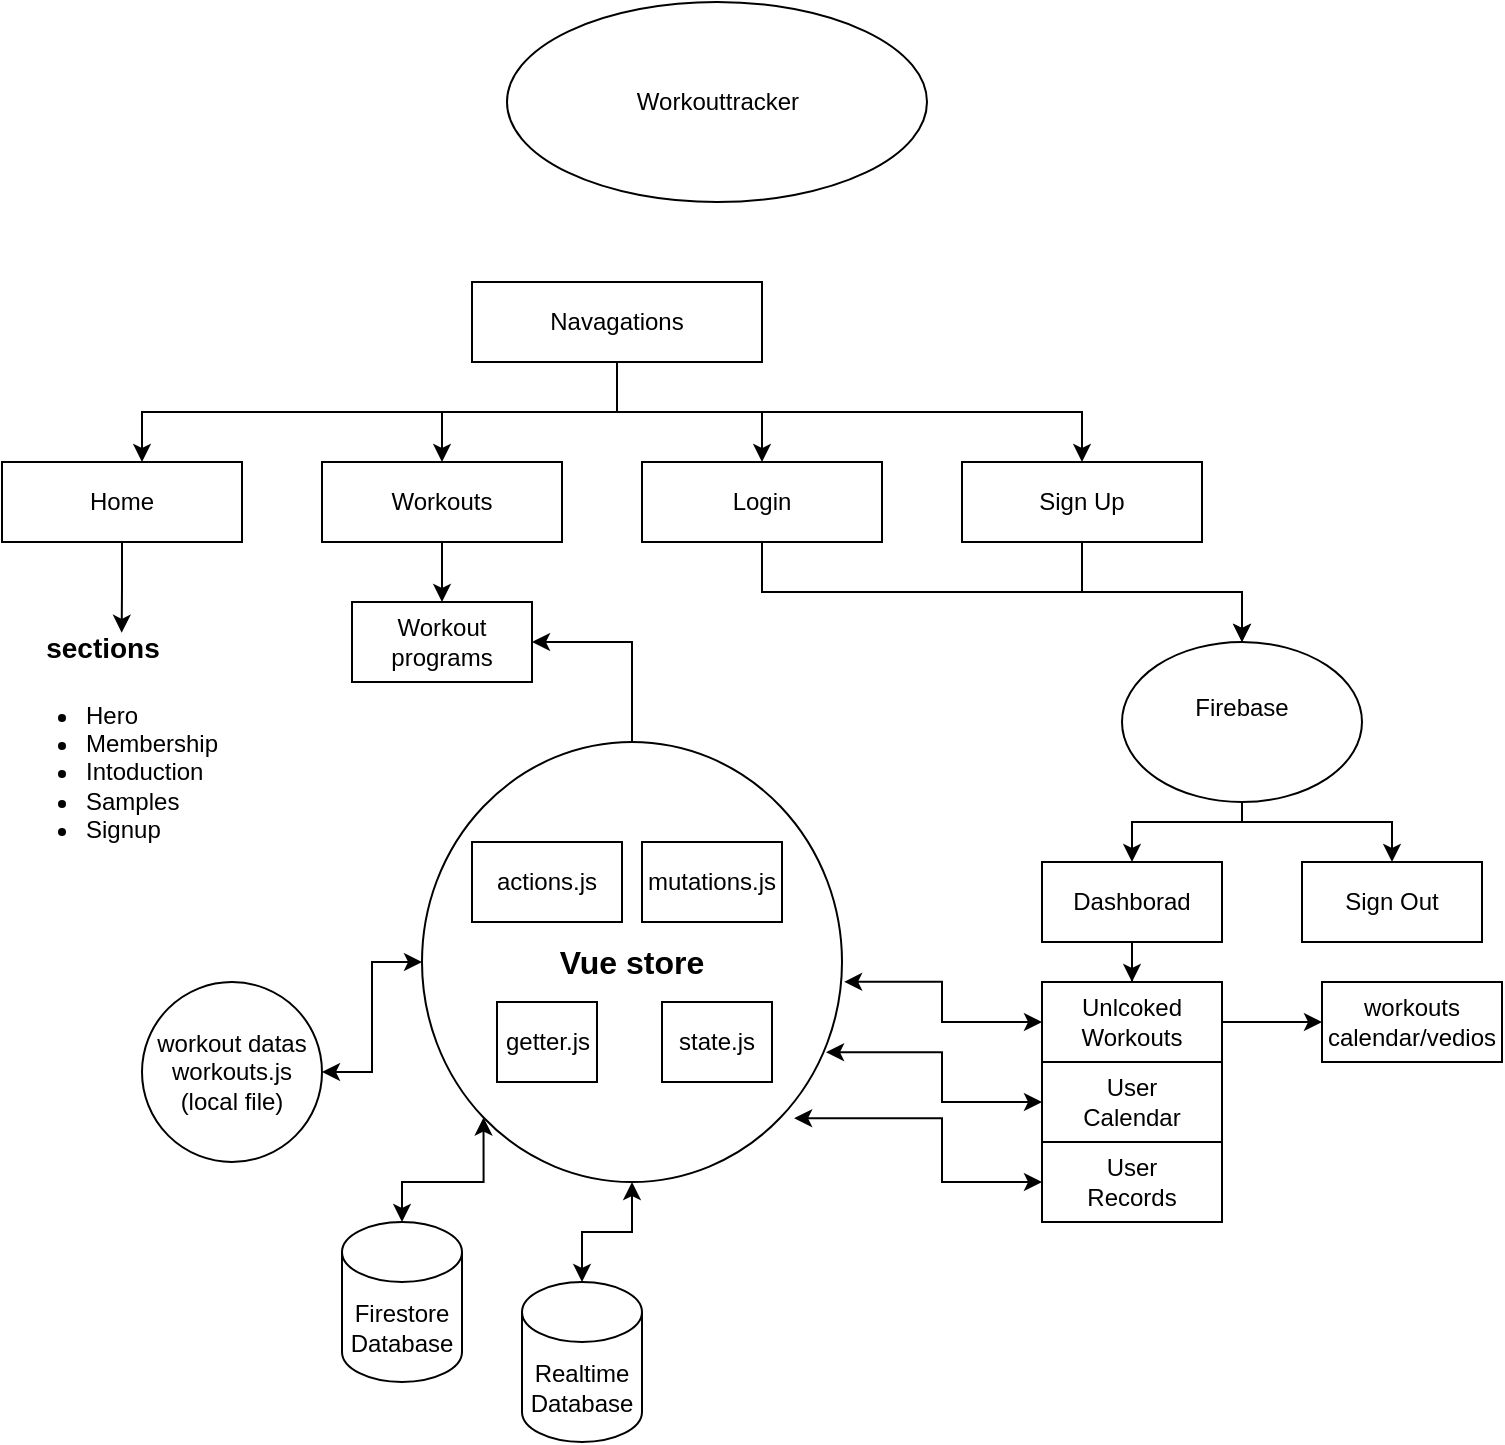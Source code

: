 <mxfile>
    <diagram id="EysfO5Cv16V-J-udMCJS" name="Page-1">
        <mxGraphModel dx="706" dy="526" grid="1" gridSize="10" guides="1" tooltips="1" connect="1" arrows="1" fold="1" page="1" pageScale="1" pageWidth="850" pageHeight="1100" math="0" shadow="0">
            <root>
                <mxCell id="0"/>
                <mxCell id="1" parent="0"/>
                <mxCell id="2" value="Workouttracker" style="ellipse;whiteSpace=wrap;html=1;" parent="1" vertex="1">
                    <mxGeometry x="342.5" y="190" width="210" height="100" as="geometry"/>
                </mxCell>
                <mxCell id="127" style="edgeStyle=orthogonalEdgeStyle;rounded=0;orthogonalLoop=1;jettySize=auto;html=1;entryX=0.623;entryY=0.039;entryDx=0;entryDy=0;entryPerimeter=0;" parent="1" source="5" target="70" edge="1">
                    <mxGeometry relative="1" as="geometry"/>
                </mxCell>
                <mxCell id="5" value="Home" style="rounded=0;whiteSpace=wrap;html=1;" parent="1" vertex="1">
                    <mxGeometry x="90" y="420" width="120" height="40" as="geometry"/>
                </mxCell>
                <mxCell id="128" style="edgeStyle=orthogonalEdgeStyle;rounded=0;orthogonalLoop=1;jettySize=auto;html=1;entryX=0.5;entryY=0;entryDx=0;entryDy=0;" parent="1" source="7" target="45" edge="1">
                    <mxGeometry relative="1" as="geometry"/>
                </mxCell>
                <mxCell id="7" value="Workouts" style="rounded=0;whiteSpace=wrap;html=1;" parent="1" vertex="1">
                    <mxGeometry x="250" y="420" width="120" height="40" as="geometry"/>
                </mxCell>
                <mxCell id="129" style="edgeStyle=orthogonalEdgeStyle;rounded=0;orthogonalLoop=1;jettySize=auto;html=1;entryX=0.5;entryY=0;entryDx=0;entryDy=0;" parent="1" source="8" target="7" edge="1">
                    <mxGeometry relative="1" as="geometry">
                        <mxPoint x="397.5" y="410" as="targetPoint"/>
                        <Array as="points">
                            <mxPoint x="398" y="395"/>
                            <mxPoint x="310" y="395"/>
                        </Array>
                    </mxGeometry>
                </mxCell>
                <mxCell id="130" style="edgeStyle=orthogonalEdgeStyle;rounded=0;orthogonalLoop=1;jettySize=auto;html=1;entryX=0.5;entryY=0;entryDx=0;entryDy=0;" parent="1" source="8" target="14" edge="1">
                    <mxGeometry relative="1" as="geometry"/>
                </mxCell>
                <mxCell id="132" style="edgeStyle=orthogonalEdgeStyle;rounded=0;orthogonalLoop=1;jettySize=auto;html=1;" parent="1" source="8" edge="1">
                    <mxGeometry relative="1" as="geometry">
                        <mxPoint x="160" y="420" as="targetPoint"/>
                        <Array as="points">
                            <mxPoint x="398" y="395"/>
                            <mxPoint x="160" y="395"/>
                            <mxPoint x="160" y="420"/>
                        </Array>
                    </mxGeometry>
                </mxCell>
                <mxCell id="133" style="edgeStyle=orthogonalEdgeStyle;rounded=0;orthogonalLoop=1;jettySize=auto;html=1;entryX=0.5;entryY=0;entryDx=0;entryDy=0;" parent="1" source="8" target="13" edge="1">
                    <mxGeometry relative="1" as="geometry">
                        <Array as="points">
                            <mxPoint x="398" y="395"/>
                            <mxPoint x="630" y="395"/>
                        </Array>
                    </mxGeometry>
                </mxCell>
                <mxCell id="8" value="Navagations" style="rounded=0;whiteSpace=wrap;html=1;" parent="1" vertex="1">
                    <mxGeometry x="325" y="330" width="145" height="40" as="geometry"/>
                </mxCell>
                <mxCell id="29" style="edgeStyle=orthogonalEdgeStyle;rounded=0;orthogonalLoop=1;jettySize=auto;html=1;exitX=0.5;exitY=1;exitDx=0;exitDy=0;entryX=0.5;entryY=0;entryDx=0;entryDy=0;" parent="1" source="10" target="19" edge="1">
                    <mxGeometry relative="1" as="geometry">
                        <mxPoint x="650" y="600" as="targetPoint"/>
                        <Array as="points">
                            <mxPoint x="710" y="600"/>
                            <mxPoint x="655" y="600"/>
                        </Array>
                    </mxGeometry>
                </mxCell>
                <mxCell id="38" style="edgeStyle=orthogonalEdgeStyle;rounded=0;orthogonalLoop=1;jettySize=auto;html=1;entryX=0.5;entryY=0;entryDx=0;entryDy=0;" parent="1" source="10" target="20" edge="1">
                    <mxGeometry relative="1" as="geometry">
                        <Array as="points">
                            <mxPoint x="710" y="600"/>
                            <mxPoint x="785" y="600"/>
                        </Array>
                    </mxGeometry>
                </mxCell>
                <mxCell id="10" value="Firebase&lt;br&gt;&lt;p class=&quot;p1&quot; style=&quot;margin: 0px ; font-stretch: normal ; line-height: normal&quot;&gt;&lt;font color=&quot;#ffffff&quot;&gt;Authentication&lt;/font&gt;&lt;/p&gt;" style="ellipse;whiteSpace=wrap;html=1;" parent="1" vertex="1">
                    <mxGeometry x="650" y="510" width="120" height="80" as="geometry"/>
                </mxCell>
                <mxCell id="17" style="edgeStyle=orthogonalEdgeStyle;rounded=0;orthogonalLoop=1;jettySize=auto;html=1;entryX=0.5;entryY=0;entryDx=0;entryDy=0;" parent="1" source="13" target="10" edge="1">
                    <mxGeometry relative="1" as="geometry"/>
                </mxCell>
                <mxCell id="13" value="Sign Up" style="rounded=0;whiteSpace=wrap;html=1;" parent="1" vertex="1">
                    <mxGeometry x="570" y="420" width="120" height="40" as="geometry"/>
                </mxCell>
                <mxCell id="16" style="edgeStyle=orthogonalEdgeStyle;rounded=0;orthogonalLoop=1;jettySize=auto;html=1;exitX=0.5;exitY=1;exitDx=0;exitDy=0;" parent="1" source="14" target="10" edge="1">
                    <mxGeometry relative="1" as="geometry"/>
                </mxCell>
                <mxCell id="14" value="Login" style="rounded=0;whiteSpace=wrap;html=1;" parent="1" vertex="1">
                    <mxGeometry x="410" y="420" width="120" height="40" as="geometry"/>
                </mxCell>
                <mxCell id="25" style="edgeStyle=orthogonalEdgeStyle;rounded=0;orthogonalLoop=1;jettySize=auto;html=1;entryX=0.5;entryY=0;entryDx=0;entryDy=0;" parent="1" source="19" target="22" edge="1">
                    <mxGeometry relative="1" as="geometry"/>
                </mxCell>
                <mxCell id="19" value="Dashborad" style="rounded=0;whiteSpace=wrap;html=1;" parent="1" vertex="1">
                    <mxGeometry x="610" y="620" width="90" height="40" as="geometry"/>
                </mxCell>
                <mxCell id="20" value="Sign Out" style="rounded=0;whiteSpace=wrap;html=1;" parent="1" vertex="1">
                    <mxGeometry x="740" y="620" width="90" height="40" as="geometry"/>
                </mxCell>
                <mxCell id="101" style="edgeStyle=orthogonalEdgeStyle;rounded=0;orthogonalLoop=1;jettySize=auto;html=1;exitX=0;exitY=0.5;exitDx=0;exitDy=0;entryX=0.886;entryY=0.855;entryDx=0;entryDy=0;entryPerimeter=0;startArrow=classic;startFill=1;" parent="1" source="21" target="41" edge="1">
                    <mxGeometry relative="1" as="geometry">
                        <Array as="points">
                            <mxPoint x="560" y="780"/>
                            <mxPoint x="560" y="748"/>
                        </Array>
                    </mxGeometry>
                </mxCell>
                <mxCell id="21" value="User&lt;br&gt;Records" style="rounded=0;whiteSpace=wrap;html=1;" parent="1" vertex="1">
                    <mxGeometry x="610" y="760" width="90" height="40" as="geometry"/>
                </mxCell>
                <mxCell id="26" style="edgeStyle=orthogonalEdgeStyle;rounded=0;orthogonalLoop=1;jettySize=auto;html=1;" parent="1" source="22" edge="1">
                    <mxGeometry relative="1" as="geometry">
                        <mxPoint x="750" y="700" as="targetPoint"/>
                    </mxGeometry>
                </mxCell>
                <mxCell id="102" style="edgeStyle=orthogonalEdgeStyle;rounded=0;orthogonalLoop=1;jettySize=auto;html=1;exitX=0;exitY=0.5;exitDx=0;exitDy=0;entryX=1.005;entryY=0.545;entryDx=0;entryDy=0;entryPerimeter=0;startArrow=classic;startFill=1;" parent="1" source="22" target="41" edge="1">
                    <mxGeometry relative="1" as="geometry"/>
                </mxCell>
                <mxCell id="22" value="Unlcoked Workouts" style="rounded=0;whiteSpace=wrap;html=1;" parent="1" vertex="1">
                    <mxGeometry x="610" y="680" width="90" height="40" as="geometry"/>
                </mxCell>
                <mxCell id="100" style="edgeStyle=orthogonalEdgeStyle;rounded=0;orthogonalLoop=1;jettySize=auto;html=1;exitX=0;exitY=0.5;exitDx=0;exitDy=0;entryX=0.962;entryY=0.705;entryDx=0;entryDy=0;entryPerimeter=0;startArrow=classic;startFill=1;" parent="1" source="23" target="41" edge="1">
                    <mxGeometry relative="1" as="geometry"/>
                </mxCell>
                <mxCell id="23" value="User&lt;br&gt;Calendar" style="rounded=0;whiteSpace=wrap;html=1;" parent="1" vertex="1">
                    <mxGeometry x="610" y="720" width="90" height="40" as="geometry"/>
                </mxCell>
                <mxCell id="27" value="workouts calendar/vedios" style="rounded=0;whiteSpace=wrap;html=1;" parent="1" vertex="1">
                    <mxGeometry x="750" y="680" width="90" height="40" as="geometry"/>
                </mxCell>
                <mxCell id="107" style="edgeStyle=orthogonalEdgeStyle;rounded=0;orthogonalLoop=1;jettySize=auto;html=1;entryX=0;entryY=1;entryDx=0;entryDy=0;startArrow=classic;startFill=1;" parent="1" source="31" target="41" edge="1">
                    <mxGeometry relative="1" as="geometry"/>
                </mxCell>
                <mxCell id="31" value="Firestore&lt;br&gt;Database" style="shape=cylinder3;whiteSpace=wrap;html=1;boundedLbl=1;backgroundOutline=1;size=15;" parent="1" vertex="1">
                    <mxGeometry x="260" y="800" width="60" height="80" as="geometry"/>
                </mxCell>
                <mxCell id="113" style="edgeStyle=orthogonalEdgeStyle;rounded=0;orthogonalLoop=1;jettySize=auto;html=1;entryX=1;entryY=0.5;entryDx=0;entryDy=0;startArrow=none;startFill=0;" parent="1" source="41" target="45" edge="1">
                    <mxGeometry relative="1" as="geometry"/>
                </mxCell>
                <mxCell id="41" value="&lt;b&gt;&lt;font style=&quot;font-size: 16px&quot;&gt;Vue store&lt;/font&gt;&lt;/b&gt;" style="ellipse;whiteSpace=wrap;html=1;" parent="1" vertex="1">
                    <mxGeometry x="300" y="560" width="210" height="220" as="geometry"/>
                </mxCell>
                <mxCell id="108" style="edgeStyle=orthogonalEdgeStyle;rounded=0;orthogonalLoop=1;jettySize=auto;html=1;entryX=0.5;entryY=1;entryDx=0;entryDy=0;startArrow=classic;startFill=1;" parent="1" source="42" target="41" edge="1">
                    <mxGeometry relative="1" as="geometry"/>
                </mxCell>
                <mxCell id="42" value="Realtime&lt;br&gt;Database" style="shape=cylinder3;whiteSpace=wrap;html=1;boundedLbl=1;backgroundOutline=1;size=15;" parent="1" vertex="1">
                    <mxGeometry x="350" y="830" width="60" height="80" as="geometry"/>
                </mxCell>
                <mxCell id="45" value="Workout programs" style="rounded=0;whiteSpace=wrap;html=1;" parent="1" vertex="1">
                    <mxGeometry x="265" y="490" width="90" height="40" as="geometry"/>
                </mxCell>
                <mxCell id="106" style="edgeStyle=orthogonalEdgeStyle;rounded=0;orthogonalLoop=1;jettySize=auto;html=1;entryX=0;entryY=0.5;entryDx=0;entryDy=0;startArrow=classic;startFill=1;" parent="1" source="46" target="41" edge="1">
                    <mxGeometry relative="1" as="geometry"/>
                </mxCell>
                <mxCell id="46" value="workout datas&lt;br&gt;workouts.js&lt;br&gt;(local file)" style="ellipse;whiteSpace=wrap;html=1;aspect=fixed;" parent="1" vertex="1">
                    <mxGeometry x="160" y="680" width="90" height="90" as="geometry"/>
                </mxCell>
                <mxCell id="52" value="getter.js" style="rounded=0;whiteSpace=wrap;html=1;" parent="1" vertex="1">
                    <mxGeometry x="337.5" y="690" width="50" height="40" as="geometry"/>
                </mxCell>
                <mxCell id="53" value="actions.js" style="rounded=0;whiteSpace=wrap;html=1;" parent="1" vertex="1">
                    <mxGeometry x="325" y="610" width="75" height="40" as="geometry"/>
                </mxCell>
                <mxCell id="55" value="mutations.js" style="rounded=0;whiteSpace=wrap;html=1;" parent="1" vertex="1">
                    <mxGeometry x="410" y="610" width="70" height="40" as="geometry"/>
                </mxCell>
                <mxCell id="57" value="state.js" style="rounded=0;whiteSpace=wrap;html=1;" parent="1" vertex="1">
                    <mxGeometry x="420" y="690" width="55" height="40" as="geometry"/>
                </mxCell>
                <mxCell id="69" value="&lt;ul&gt;&lt;li&gt;Hero&lt;/li&gt;&lt;li&gt;Membership&lt;/li&gt;&lt;li&gt;Intoduction&lt;/li&gt;&lt;li&gt;Samples&lt;/li&gt;&lt;li&gt;Signup&lt;/li&gt;&lt;/ul&gt;" style="text;strokeColor=none;fillColor=none;html=1;whiteSpace=wrap;verticalAlign=middle;overflow=hidden;" parent="1" vertex="1">
                    <mxGeometry x="90" y="510" width="115" height="130" as="geometry"/>
                </mxCell>
                <mxCell id="70" value="&lt;font style=&quot;font-size: 14px&quot;&gt;sections&lt;/font&gt;" style="text;strokeColor=none;fillColor=none;html=1;fontSize=24;fontStyle=1;verticalAlign=middle;align=center;" parent="1" vertex="1">
                    <mxGeometry x="100" y="505" width="80" height="10" as="geometry"/>
                </mxCell>
            </root>
        </mxGraphModel>
    </diagram>
</mxfile>